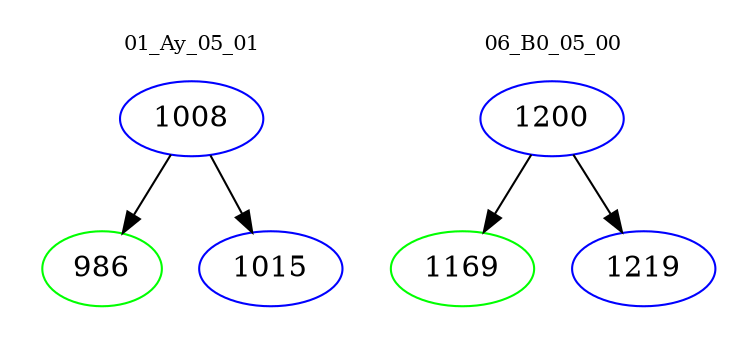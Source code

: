 digraph{
subgraph cluster_0 {
color = white
label = "01_Ay_05_01";
fontsize=10;
T0_1008 [label="1008", color="blue"]
T0_1008 -> T0_986 [color="black"]
T0_986 [label="986", color="green"]
T0_1008 -> T0_1015 [color="black"]
T0_1015 [label="1015", color="blue"]
}
subgraph cluster_1 {
color = white
label = "06_B0_05_00";
fontsize=10;
T1_1200 [label="1200", color="blue"]
T1_1200 -> T1_1169 [color="black"]
T1_1169 [label="1169", color="green"]
T1_1200 -> T1_1219 [color="black"]
T1_1219 [label="1219", color="blue"]
}
}
